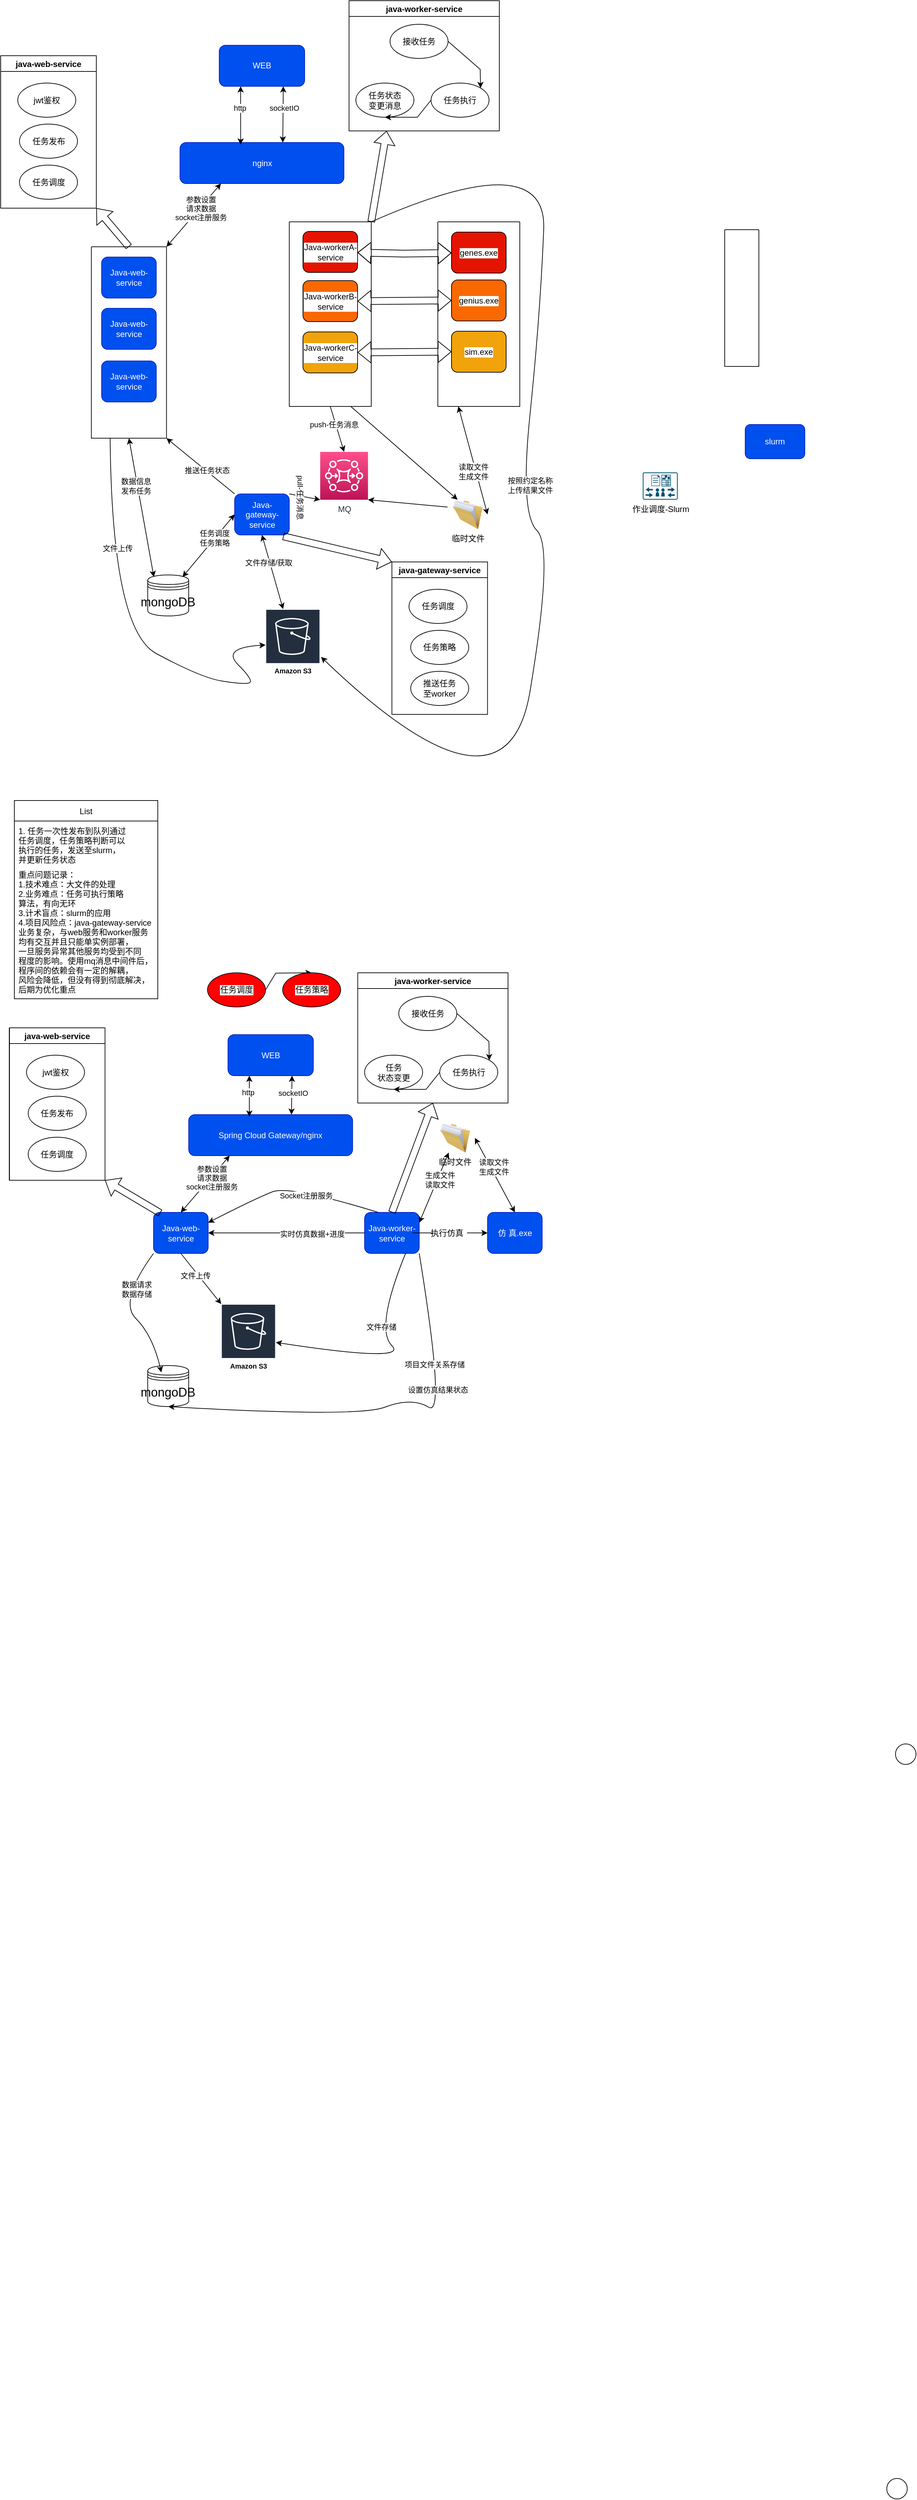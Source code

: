 <mxfile version="15.7.3" type="github">
  <diagram name="Page-1" id="822b0af5-4adb-64df-f703-e8dfc1f81529">
    <mxGraphModel dx="1350" dy="805" grid="1" gridSize="10" guides="1" tooltips="1" connect="1" arrows="1" fold="1" page="1" pageScale="1" pageWidth="827" pageHeight="1169" background="#ffffff" math="0" shadow="0">
      <root>
        <mxCell id="0" />
        <mxCell id="1" parent="0" />
        <mxCell id="8JtYcUfM9IEuaBObehJX-100" value="" style="shape=ellipse;html=1;dashed=0;whitespace=wrap;perimeter=ellipsePerimeter;shadow=0;labelBackgroundColor=default;fontSize=10;fontColor=default;strokeColor=default;strokeWidth=1;fillColor=default;verticalAlign=top;align=center;" parent="1" vertex="1">
          <mxGeometry x="1320" y="2580" width="30" height="30" as="geometry" />
        </mxCell>
        <mxCell id="8JtYcUfM9IEuaBObehJX-207" value="WEB" style="rounded=1;whiteSpace=wrap;html=1;fontColor=#ffffff;strokeColor=#001DBC;fillColor=#0050ef;align=center;" parent="1" vertex="1">
          <mxGeometry x="330" y="95.25" width="125" height="60" as="geometry" />
        </mxCell>
        <mxCell id="8JtYcUfM9IEuaBObehJX-208" value="&lt;font style=&quot;font-size: 12px&quot;&gt;nginx&lt;/font&gt;" style="rounded=1;whiteSpace=wrap;html=1;fontColor=#ffffff;strokeColor=#001DBC;fillColor=#0050ef;align=center;" parent="1" vertex="1">
          <mxGeometry x="272.5" y="237.5" width="240" height="60" as="geometry" />
        </mxCell>
        <mxCell id="8JtYcUfM9IEuaBObehJX-209" value="" style="shape=ellipse;html=1;dashed=0;whitespace=wrap;perimeter=ellipsePerimeter;shadow=0;labelBackgroundColor=default;fontSize=10;fontColor=default;strokeColor=default;strokeWidth=1;fillColor=default;verticalAlign=top;align=center;" parent="1" vertex="1">
          <mxGeometry x="1307.25" y="3654.5" width="30" height="30" as="geometry" />
        </mxCell>
        <mxCell id="8JtYcUfM9IEuaBObehJX-211" value="mongoDB" style="shape=datastore;whiteSpace=wrap;html=1;fontSize=18;fillColor=default;strokeColor=default;fontColor=default;align=center;" parent="1" vertex="1">
          <mxGeometry x="225.25" y="870" width="60" height="60" as="geometry" />
        </mxCell>
        <mxCell id="8JtYcUfM9IEuaBObehJX-212" value="Amazon S3" style="sketch=0;outlineConnect=0;fontColor=default;gradientColor=none;strokeColor=#ffffff;fillColor=#232F3E;dashed=0;verticalLabelPosition=middle;verticalAlign=bottom;align=center;html=1;whiteSpace=wrap;fontSize=10;fontStyle=1;spacing=3;shape=mxgraph.aws4.productIcon;prIcon=mxgraph.aws4.s3;" parent="1" vertex="1">
          <mxGeometry x="397.75" y="920" width="80" height="100" as="geometry" />
        </mxCell>
        <mxCell id="8JtYcUfM9IEuaBObehJX-215" value="" style="endArrow=classic;startArrow=classic;html=1;rounded=0;fontColor=default;strokeColor=default;labelBackgroundColor=default;exitX=0.627;exitY=0;exitDx=0;exitDy=0;entryX=0.75;entryY=1;entryDx=0;entryDy=0;exitPerimeter=0;align=center;" parent="1" source="8JtYcUfM9IEuaBObehJX-208" target="8JtYcUfM9IEuaBObehJX-207" edge="1">
          <mxGeometry width="50" height="50" relative="1" as="geometry">
            <mxPoint x="370" y="240.5" as="sourcePoint" />
            <mxPoint x="420" y="190.5" as="targetPoint" />
          </mxGeometry>
        </mxCell>
        <mxCell id="8JtYcUfM9IEuaBObehJX-216" value="socketIO" style="edgeLabel;html=1;align=center;verticalAlign=middle;resizable=0;points=[];fontColor=default;labelBackgroundColor=default;" parent="8JtYcUfM9IEuaBObehJX-215" vertex="1" connectable="0">
          <mxGeometry x="0.509" y="-1" relative="1" as="geometry">
            <mxPoint y="11" as="offset" />
          </mxGeometry>
        </mxCell>
        <mxCell id="8JtYcUfM9IEuaBObehJX-217" value="" style="endArrow=classic;startArrow=classic;html=1;rounded=0;labelBackgroundColor=default;fontColor=default;strokeColor=default;entryX=0.25;entryY=1;entryDx=0;entryDy=0;exitX=1;exitY=0;exitDx=0;exitDy=0;align=center;" parent="1" source="8JtYcUfM9IEuaBObehJX-269" target="8JtYcUfM9IEuaBObehJX-208" edge="1">
          <mxGeometry width="50" height="50" relative="1" as="geometry">
            <mxPoint x="261" y="380.5" as="sourcePoint" />
            <mxPoint x="370" y="330.5" as="targetPoint" />
          </mxGeometry>
        </mxCell>
        <mxCell id="8JtYcUfM9IEuaBObehJX-218" value="参数设置&lt;br&gt;请求数据&lt;br&gt;socket注册服务" style="edgeLabel;html=1;align=center;verticalAlign=middle;resizable=0;points=[];fontColor=default;" parent="8JtYcUfM9IEuaBObehJX-217" vertex="1" connectable="0">
          <mxGeometry x="0.254" y="-2" relative="1" as="geometry">
            <mxPoint x="-1" as="offset" />
          </mxGeometry>
        </mxCell>
        <mxCell id="8JtYcUfM9IEuaBObehJX-230" value="java-web-service" style="swimlane;labelBackgroundColor=default;fontColor=default;strokeColor=default;fillColor=default;align=center;" parent="1" vertex="1">
          <mxGeometry x="10" y="110.5" width="140" height="223" as="geometry" />
        </mxCell>
        <mxCell id="8JtYcUfM9IEuaBObehJX-231" value="jwt鉴权" style="ellipse;whiteSpace=wrap;html=1;labelBackgroundColor=default;fontColor=default;strokeColor=default;fillColor=default;align=center;" parent="8JtYcUfM9IEuaBObehJX-230" vertex="1">
          <mxGeometry x="25" y="40" width="85" height="50" as="geometry" />
        </mxCell>
        <mxCell id="8JtYcUfM9IEuaBObehJX-232" value="任务发布" style="ellipse;whiteSpace=wrap;html=1;labelBackgroundColor=default;fontColor=default;strokeColor=default;fillColor=default;align=center;" parent="8JtYcUfM9IEuaBObehJX-230" vertex="1">
          <mxGeometry x="27.5" y="100" width="85" height="50" as="geometry" />
        </mxCell>
        <mxCell id="8JtYcUfM9IEuaBObehJX-233" value="任务调度" style="ellipse;whiteSpace=wrap;html=1;labelBackgroundColor=default;fontColor=default;strokeColor=default;fillColor=default;align=center;" parent="8JtYcUfM9IEuaBObehJX-230" vertex="1">
          <mxGeometry x="27.5" y="160" width="85" height="50" as="geometry" />
        </mxCell>
        <mxCell id="8JtYcUfM9IEuaBObehJX-234" value="" style="shape=flexArrow;endArrow=classic;html=1;rounded=0;labelBackgroundColor=default;fontColor=default;strokeColor=default;entryX=1;entryY=1;entryDx=0;entryDy=0;exitX=0.5;exitY=0;exitDx=0;exitDy=0;align=center;" parent="1" source="8JtYcUfM9IEuaBObehJX-269" target="8JtYcUfM9IEuaBObehJX-230" edge="1">
          <mxGeometry width="50" height="50" relative="1" as="geometry">
            <mxPoint x="231" y="381.52" as="sourcePoint" />
            <mxPoint x="150" y="400.5" as="targetPoint" />
          </mxGeometry>
        </mxCell>
        <mxCell id="8JtYcUfM9IEuaBObehJX-235" value="临时文件" style="image;html=1;image=img/lib/clip_art/general/Full_Folder_128x128.png;shadow=0;dashed=0;labelBackgroundColor=default;fontColor=default;strokeColor=default;strokeWidth=2;fillColor=none;verticalAlign=top;align=center;" parent="1" vertex="1">
          <mxGeometry x="664.25" y="760" width="58.5" height="43" as="geometry" />
        </mxCell>
        <mxCell id="8JtYcUfM9IEuaBObehJX-238" value="" style="endArrow=classic;startArrow=classic;html=1;rounded=0;labelBackgroundColor=default;fontColor=default;strokeColor=default;entryX=0.25;entryY=1;entryDx=0;entryDy=0;exitX=0.37;exitY=0.05;exitDx=0;exitDy=0;exitPerimeter=0;align=center;" parent="1" source="8JtYcUfM9IEuaBObehJX-208" target="8JtYcUfM9IEuaBObehJX-207" edge="1">
          <mxGeometry width="50" height="50" relative="1" as="geometry">
            <mxPoint x="320" y="240.5" as="sourcePoint" />
            <mxPoint x="370" y="190.5" as="targetPoint" />
          </mxGeometry>
        </mxCell>
        <mxCell id="8JtYcUfM9IEuaBObehJX-239" value="http" style="edgeLabel;html=1;align=center;verticalAlign=middle;resizable=0;points=[];fontColor=default;labelBackgroundColor=default;" parent="8JtYcUfM9IEuaBObehJX-238" vertex="1" connectable="0">
          <mxGeometry x="0.433" y="2" relative="1" as="geometry">
            <mxPoint y="7" as="offset" />
          </mxGeometry>
        </mxCell>
        <mxCell id="8JtYcUfM9IEuaBObehJX-242" value="" style="endArrow=classic;startArrow=classic;html=1;rounded=0;labelBackgroundColor=default;fontColor=default;strokeColor=default;exitX=0.25;exitY=1;exitDx=0;exitDy=0;entryX=1;entryY=0.5;entryDx=0;entryDy=0;align=center;" parent="1" source="8JtYcUfM9IEuaBObehJX-283" target="8JtYcUfM9IEuaBObehJX-235" edge="1">
          <mxGeometry width="50" height="50" relative="1" as="geometry">
            <mxPoint x="750" y="380.5" as="sourcePoint" />
            <mxPoint x="773" y="274.5" as="targetPoint" />
          </mxGeometry>
        </mxCell>
        <mxCell id="8JtYcUfM9IEuaBObehJX-243" value="读取文件&lt;br&gt;生成文件" style="edgeLabel;html=1;align=center;verticalAlign=middle;resizable=0;points=[];fontColor=default;labelBackgroundColor=default;" parent="8JtYcUfM9IEuaBObehJX-242" vertex="1" connectable="0">
          <mxGeometry x="0.192" y="-4" relative="1" as="geometry">
            <mxPoint as="offset" />
          </mxGeometry>
        </mxCell>
        <mxCell id="8JtYcUfM9IEuaBObehJX-246" value="java-worker-service" style="swimlane;labelBackgroundColor=default;fontColor=default;strokeColor=default;fillColor=default;align=center;startSize=23;" parent="1" vertex="1">
          <mxGeometry x="520" y="30" width="220" height="190.5" as="geometry">
            <mxRectangle x="517.25" y="1220" width="140" height="23" as="alternateBounds" />
          </mxGeometry>
        </mxCell>
        <mxCell id="8JtYcUfM9IEuaBObehJX-247" value="任务状态&lt;br&gt;变更消息" style="ellipse;whiteSpace=wrap;html=1;labelBackgroundColor=default;fontColor=default;strokeColor=default;fillColor=default;align=center;" parent="8JtYcUfM9IEuaBObehJX-246" vertex="1">
          <mxGeometry x="10" y="120.5" width="85" height="50" as="geometry" />
        </mxCell>
        <mxCell id="8JtYcUfM9IEuaBObehJX-248" value="任务执行" style="ellipse;whiteSpace=wrap;html=1;labelBackgroundColor=default;fontColor=default;strokeColor=default;fillColor=default;align=center;" parent="8JtYcUfM9IEuaBObehJX-246" vertex="1">
          <mxGeometry x="120" y="120.5" width="85" height="50" as="geometry" />
        </mxCell>
        <mxCell id="8JtYcUfM9IEuaBObehJX-249" value="" style="endArrow=classic;html=1;rounded=0;labelBackgroundColor=default;fontSize=12;fontColor=default;strokeColor=default;exitX=0;exitY=0.5;exitDx=0;exitDy=0;entryX=0.5;entryY=1;entryDx=0;entryDy=0;align=center;" parent="8JtYcUfM9IEuaBObehJX-246" source="8JtYcUfM9IEuaBObehJX-248" target="8JtYcUfM9IEuaBObehJX-247" edge="1">
          <mxGeometry width="50" height="50" relative="1" as="geometry">
            <mxPoint x="70" y="140.5" as="sourcePoint" />
            <mxPoint x="120" y="90.5" as="targetPoint" />
            <Array as="points">
              <mxPoint x="100" y="170.5" />
            </Array>
          </mxGeometry>
        </mxCell>
        <mxCell id="8JtYcUfM9IEuaBObehJX-250" value="接收任务" style="ellipse;whiteSpace=wrap;html=1;labelBackgroundColor=default;fontColor=default;strokeColor=default;fillColor=default;align=center;" parent="8JtYcUfM9IEuaBObehJX-246" vertex="1">
          <mxGeometry x="60" y="34.5" width="85" height="50" as="geometry" />
        </mxCell>
        <mxCell id="8JtYcUfM9IEuaBObehJX-251" value="" style="endArrow=classic;html=1;rounded=0;labelBackgroundColor=default;fontSize=12;fontColor=default;strokeColor=default;exitX=1;exitY=0.5;exitDx=0;exitDy=0;entryX=1;entryY=0;entryDx=0;entryDy=0;align=center;" parent="8JtYcUfM9IEuaBObehJX-246" source="8JtYcUfM9IEuaBObehJX-250" target="8JtYcUfM9IEuaBObehJX-248" edge="1">
          <mxGeometry width="50" height="50" relative="1" as="geometry">
            <mxPoint x="80" y="140.5" as="sourcePoint" />
            <mxPoint x="130" y="90.5" as="targetPoint" />
            <Array as="points">
              <mxPoint x="192" y="100.5" />
            </Array>
          </mxGeometry>
        </mxCell>
        <mxCell id="8JtYcUfM9IEuaBObehJX-252" value="" style="shape=flexArrow;endArrow=classic;html=1;rounded=0;labelBackgroundColor=default;fontColor=default;strokeColor=default;entryX=0.25;entryY=1;entryDx=0;entryDy=0;exitX=1;exitY=0;exitDx=0;exitDy=0;align=center;" parent="1" source="8JtYcUfM9IEuaBObehJX-288" target="8JtYcUfM9IEuaBObehJX-246" edge="1">
          <mxGeometry width="50" height="50" relative="1" as="geometry">
            <mxPoint x="572.75" y="380.5" as="sourcePoint" />
            <mxPoint x="539" y="243.49" as="targetPoint" />
          </mxGeometry>
        </mxCell>
        <mxCell id="8JtYcUfM9IEuaBObehJX-253" value="" style="endArrow=none;html=1;rounded=0;labelBackgroundColor=default;fontSize=12;fontColor=default;strokeColor=default;align=center;entryX=0;entryY=0;entryDx=0;entryDy=0;exitX=0;exitY=1;exitDx=0;exitDy=0;" parent="1" source="8JtYcUfM9IEuaBObehJX-230" target="8JtYcUfM9IEuaBObehJX-230" edge="1">
          <mxGeometry width="50" height="50" relative="1" as="geometry">
            <mxPoint x="-10" y="234.5" as="sourcePoint" />
            <mxPoint x="40" y="184.5" as="targetPoint" />
          </mxGeometry>
        </mxCell>
        <mxCell id="8JtYcUfM9IEuaBObehJX-254" value="" style="endArrow=none;html=1;rounded=0;labelBackgroundColor=default;fontSize=12;fontColor=default;strokeColor=default;align=center;entryX=1;entryY=0;entryDx=0;entryDy=0;exitX=0;exitY=0;exitDx=0;exitDy=0;" parent="1" source="8JtYcUfM9IEuaBObehJX-246" target="8JtYcUfM9IEuaBObehJX-246" edge="1">
          <mxGeometry width="50" height="50" relative="1" as="geometry">
            <mxPoint x="560" y="4.5" as="sourcePoint" />
            <mxPoint x="610" y="-45.5" as="targetPoint" />
          </mxGeometry>
        </mxCell>
        <mxCell id="8JtYcUfM9IEuaBObehJX-255" value="" style="endArrow=none;html=1;rounded=0;labelBackgroundColor=default;fontSize=12;fontColor=default;strokeColor=default;align=center;entryX=0;entryY=0;entryDx=0;entryDy=0;exitX=0;exitY=1;exitDx=0;exitDy=0;" parent="1" source="8JtYcUfM9IEuaBObehJX-230" target="8JtYcUfM9IEuaBObehJX-230" edge="1">
          <mxGeometry width="50" height="50" relative="1" as="geometry">
            <mxPoint x="-10" y="234.5" as="sourcePoint" />
            <mxPoint x="40" y="184.5" as="targetPoint" />
          </mxGeometry>
        </mxCell>
        <mxCell id="8JtYcUfM9IEuaBObehJX-257" value="Java-gateway-service" style="rounded=1;whiteSpace=wrap;html=1;strokeColor=#001DBC;fillColor=#0050ef;fontColor=#ffffff;align=center;" parent="1" vertex="1">
          <mxGeometry x="352.5" y="751.5" width="80" height="60" as="geometry" />
        </mxCell>
        <mxCell id="8JtYcUfM9IEuaBObehJX-258" value="List" style="swimlane;fontStyle=0;childLayout=stackLayout;horizontal=1;startSize=30;horizontalStack=0;resizeParent=1;resizeParentMax=0;resizeLast=0;collapsible=1;marginBottom=0;labelBackgroundColor=default;fontSize=12;fontColor=default;strokeColor=default;fillColor=default;align=center;" parent="1" vertex="1">
          <mxGeometry x="30" y="1200" width="210" height="290" as="geometry" />
        </mxCell>
        <mxCell id="8JtYcUfM9IEuaBObehJX-259" value="1. 任务一次性发布到队列通过&#xa;任务调度，任务策略判断可以&#xa;执行的任务，发送至slurm，&#xa;并更新任务状态" style="text;strokeColor=none;fillColor=none;align=left;verticalAlign=middle;spacingLeft=4;spacingRight=4;overflow=hidden;points=[[0,0.5],[1,0.5]];portConstraint=eastwest;rotatable=0;labelBackgroundColor=default;fontSize=12;fontColor=default;" parent="8JtYcUfM9IEuaBObehJX-258" vertex="1">
          <mxGeometry y="30" width="210" height="70" as="geometry" />
        </mxCell>
        <mxCell id="8JtYcUfM9IEuaBObehJX-260" value="重点问题记录：&#xa;1.技术难点：大文件的处理&#xa;2.业务难点：任务可执行策略&#xa;算法，有向无环&#xa;3.计术盲点：slurm的应用&#xa;4.项目风险点：java-gateway-service&#xa;业务复杂，与web服务和worker服务&#xa;均有交互并且只能单实例部署，&#xa;一旦服务异常其他服务均受到不同&#xa;程度的影响。使用mq消息中间件后，&#xa;程序间的依赖会有一定的解耦，&#xa;风险会降低，但没有得到彻底解决，&#xa;后期为优化重点&#xa;" style="text;strokeColor=none;fillColor=none;align=left;verticalAlign=middle;spacingLeft=4;spacingRight=4;overflow=hidden;points=[[0,0.5],[1,0.5]];portConstraint=eastwest;rotatable=0;labelBackgroundColor=default;fontSize=12;fontColor=default;" parent="8JtYcUfM9IEuaBObehJX-258" vertex="1">
          <mxGeometry y="100" width="210" height="190" as="geometry" />
        </mxCell>
        <mxCell id="8JtYcUfM9IEuaBObehJX-262" value="java-gateway-service" style="swimlane;labelBackgroundColor=default;fontColor=default;strokeColor=default;fillColor=default;align=center;" parent="1" vertex="1">
          <mxGeometry x="582.75" y="851" width="140" height="223" as="geometry" />
        </mxCell>
        <mxCell id="8JtYcUfM9IEuaBObehJX-263" value="任务调度" style="ellipse;whiteSpace=wrap;html=1;labelBackgroundColor=default;fontColor=default;strokeColor=default;fillColor=default;align=center;" parent="8JtYcUfM9IEuaBObehJX-262" vertex="1">
          <mxGeometry x="25" y="40" width="85" height="50" as="geometry" />
        </mxCell>
        <mxCell id="8JtYcUfM9IEuaBObehJX-264" value="任务策略" style="ellipse;whiteSpace=wrap;html=1;labelBackgroundColor=default;fontColor=default;strokeColor=default;fillColor=default;align=center;" parent="8JtYcUfM9IEuaBObehJX-262" vertex="1">
          <mxGeometry x="27.5" y="100" width="85" height="50" as="geometry" />
        </mxCell>
        <mxCell id="8JtYcUfM9IEuaBObehJX-265" value="推送任务&lt;br&gt;至worker" style="ellipse;whiteSpace=wrap;html=1;labelBackgroundColor=default;fontColor=default;strokeColor=default;fillColor=default;align=center;" parent="8JtYcUfM9IEuaBObehJX-262" vertex="1">
          <mxGeometry x="27.5" y="160" width="85" height="50" as="geometry" />
        </mxCell>
        <mxCell id="8JtYcUfM9IEuaBObehJX-269" value="" style="swimlane;startSize=0;labelBackgroundColor=default;fontSize=12;fontColor=default;strokeColor=default;fillColor=default;align=center;" parent="1" vertex="1">
          <mxGeometry x="142.75" y="390" width="110" height="280" as="geometry" />
        </mxCell>
        <mxCell id="8JtYcUfM9IEuaBObehJX-270" value="Java-web-service" style="rounded=1;whiteSpace=wrap;html=1;fontColor=#ffffff;strokeColor=#001DBC;fillColor=#0050ef;align=center;" parent="8JtYcUfM9IEuaBObehJX-269" vertex="1">
          <mxGeometry x="15" y="15" width="80" height="60" as="geometry" />
        </mxCell>
        <mxCell id="8JtYcUfM9IEuaBObehJX-271" value="Java-web-service" style="rounded=1;whiteSpace=wrap;html=1;fontColor=#ffffff;strokeColor=#001DBC;fillColor=#0050ef;align=center;" parent="8JtYcUfM9IEuaBObehJX-269" vertex="1">
          <mxGeometry x="15" y="90" width="80" height="60" as="geometry" />
        </mxCell>
        <mxCell id="8JtYcUfM9IEuaBObehJX-272" value="Java-web-service" style="rounded=1;whiteSpace=wrap;html=1;fontColor=#ffffff;strokeColor=#001DBC;fillColor=#0050ef;align=center;" parent="8JtYcUfM9IEuaBObehJX-269" vertex="1">
          <mxGeometry x="15" y="167" width="80" height="60" as="geometry" />
        </mxCell>
        <mxCell id="8JtYcUfM9IEuaBObehJX-274" value="" style="shape=image;html=1;verticalAlign=top;verticalLabelPosition=bottom;labelBackgroundColor=#ffffff;imageAspect=0;aspect=fixed;image=https://cdn3.iconfinder.com/data/icons/font-awesome-solid/512/ellipsis-vertical-128.png;fontSize=12;fontColor=default;strokeColor=default;fillColor=default;" parent="8JtYcUfM9IEuaBObehJX-269" vertex="1">
          <mxGeometry x="37" y="238" width="36" height="36" as="geometry" />
        </mxCell>
        <mxCell id="8JtYcUfM9IEuaBObehJX-277" value="" style="endArrow=classic;startArrow=classic;html=1;rounded=0;labelBackgroundColor=default;fontSize=12;fontColor=default;strokeColor=default;align=center;entryX=0;entryY=0.5;entryDx=0;entryDy=0;exitX=0.85;exitY=0.05;exitDx=0;exitDy=0;exitPerimeter=0;" parent="1" source="8JtYcUfM9IEuaBObehJX-211" target="8JtYcUfM9IEuaBObehJX-257" edge="1">
          <mxGeometry width="50" height="50" relative="1" as="geometry">
            <mxPoint x="312.75" y="820" as="sourcePoint" />
            <mxPoint x="362.75" y="770" as="targetPoint" />
          </mxGeometry>
        </mxCell>
        <mxCell id="6H5OHKeQBbOHRSQjsgT--8" value="任务调度&lt;br&gt;任务策略" style="edgeLabel;html=1;align=center;verticalAlign=middle;resizable=0;points=[];" vertex="1" connectable="0" parent="8JtYcUfM9IEuaBObehJX-277">
          <mxGeometry x="0.238" y="1" relative="1" as="geometry">
            <mxPoint as="offset" />
          </mxGeometry>
        </mxCell>
        <mxCell id="8JtYcUfM9IEuaBObehJX-279" value="" style="endArrow=classic;startArrow=classic;html=1;rounded=0;labelBackgroundColor=default;fontSize=12;fontColor=default;strokeColor=default;align=center;entryX=0.5;entryY=1;entryDx=0;entryDy=0;exitX=0.15;exitY=0.05;exitDx=0;exitDy=0;exitPerimeter=0;" parent="1" source="8JtYcUfM9IEuaBObehJX-211" target="8JtYcUfM9IEuaBObehJX-269" edge="1">
          <mxGeometry width="50" height="50" relative="1" as="geometry">
            <mxPoint x="192.75" y="760" as="sourcePoint" />
            <mxPoint x="242.75" y="710" as="targetPoint" />
          </mxGeometry>
        </mxCell>
        <mxCell id="6H5OHKeQBbOHRSQjsgT--6" value="数据信息&lt;br&gt;发布任务" style="edgeLabel;html=1;align=center;verticalAlign=middle;resizable=0;points=[];" vertex="1" connectable="0" parent="8JtYcUfM9IEuaBObehJX-279">
          <mxGeometry x="0.316" y="3" relative="1" as="geometry">
            <mxPoint as="offset" />
          </mxGeometry>
        </mxCell>
        <mxCell id="8JtYcUfM9IEuaBObehJX-283" value="" style="swimlane;startSize=0;labelBackgroundColor=default;fontSize=12;fontColor=default;strokeColor=default;fillColor=default;align=center;" parent="1" vertex="1">
          <mxGeometry x="650" y="353.5" width="120" height="270" as="geometry">
            <mxRectangle x="675" y="353.5" width="50" height="40" as="alternateBounds" />
          </mxGeometry>
        </mxCell>
        <mxCell id="8JtYcUfM9IEuaBObehJX-284" value="" style="shape=image;html=1;verticalAlign=top;verticalLabelPosition=bottom;labelBackgroundColor=default;imageAspect=0;aspect=fixed;image=https://cdn3.iconfinder.com/data/icons/font-awesome-solid/512/ellipsis-vertical-128.png;fontSize=12;fontColor=default;strokeColor=default;fillColor=default;" parent="8JtYcUfM9IEuaBObehJX-283" vertex="1">
          <mxGeometry x="42" y="229" width="36" height="36" as="geometry" />
        </mxCell>
        <mxCell id="8JtYcUfM9IEuaBObehJX-285" value="genes.exe" style="rounded=1;whiteSpace=wrap;html=1;strokeColor=default;fillColor=#e51400;fontColor=default;align=center;labelBackgroundColor=default;" parent="8JtYcUfM9IEuaBObehJX-283" vertex="1">
          <mxGeometry x="20" y="15" width="80" height="60" as="geometry" />
        </mxCell>
        <mxCell id="8JtYcUfM9IEuaBObehJX-286" value="genius.exe" style="rounded=1;whiteSpace=wrap;html=1;strokeColor=default;fillColor=#fa6800;fontColor=default;align=center;labelBackgroundColor=default;" parent="8JtYcUfM9IEuaBObehJX-283" vertex="1">
          <mxGeometry x="20" y="85" width="80" height="60" as="geometry" />
        </mxCell>
        <mxCell id="8JtYcUfM9IEuaBObehJX-287" value="sim.exe" style="rounded=1;whiteSpace=wrap;html=1;strokeColor=default;fillColor=#f0a30a;fontColor=default;align=center;labelBackgroundColor=default;" parent="8JtYcUfM9IEuaBObehJX-283" vertex="1">
          <mxGeometry x="20" y="160" width="80" height="60" as="geometry" />
        </mxCell>
        <mxCell id="8JtYcUfM9IEuaBObehJX-288" value="" style="swimlane;startSize=0;labelBackgroundColor=default;fontSize=12;fontColor=default;strokeColor=default;fillColor=#e51400;align=center;" parent="1" vertex="1">
          <mxGeometry x="432.5" y="353.5" width="120" height="270" as="geometry" />
        </mxCell>
        <mxCell id="8JtYcUfM9IEuaBObehJX-289" value="Java-workerA-service" style="rounded=1;whiteSpace=wrap;html=1;strokeColor=default;fillColor=#e51400;fontColor=default;align=center;labelBackgroundColor=default;" parent="8JtYcUfM9IEuaBObehJX-288" vertex="1">
          <mxGeometry x="20" y="14" width="80" height="60" as="geometry" />
        </mxCell>
        <mxCell id="8JtYcUfM9IEuaBObehJX-290" value="Java-workerB-service" style="rounded=1;whiteSpace=wrap;html=1;strokeColor=default;fillColor=#fa6800;fontColor=default;align=center;labelBackgroundColor=default;" parent="8JtYcUfM9IEuaBObehJX-288" vertex="1">
          <mxGeometry x="20" y="86" width="80" height="60" as="geometry" />
        </mxCell>
        <mxCell id="8JtYcUfM9IEuaBObehJX-291" value="Java-workerC-service" style="rounded=1;whiteSpace=wrap;html=1;strokeColor=default;fillColor=#f0a30a;fontColor=default;align=center;labelBackgroundColor=default;" parent="8JtYcUfM9IEuaBObehJX-288" vertex="1">
          <mxGeometry x="20" y="161" width="80" height="60" as="geometry" />
        </mxCell>
        <mxCell id="8JtYcUfM9IEuaBObehJX-292" value="" style="shape=image;html=1;verticalAlign=top;verticalLabelPosition=bottom;labelBackgroundColor=default;imageAspect=0;aspect=fixed;image=https://cdn3.iconfinder.com/data/icons/font-awesome-solid/512/ellipsis-vertical-128.png;fontSize=12;fontColor=default;strokeColor=default;fillColor=default;" parent="8JtYcUfM9IEuaBObehJX-288" vertex="1">
          <mxGeometry x="42" y="230" width="36" height="36" as="geometry" />
        </mxCell>
        <mxCell id="8JtYcUfM9IEuaBObehJX-298" value="" style="endArrow=classic;startArrow=classic;html=1;rounded=0;labelBackgroundColor=default;fontSize=12;fontColor=default;strokeColor=default;align=center;entryX=0.5;entryY=1;entryDx=0;entryDy=0;" parent="1" source="8JtYcUfM9IEuaBObehJX-212" target="8JtYcUfM9IEuaBObehJX-257" edge="1">
          <mxGeometry width="50" height="50" relative="1" as="geometry">
            <mxPoint x="392.75" y="740" as="sourcePoint" />
            <mxPoint x="442.75" y="690" as="targetPoint" />
          </mxGeometry>
        </mxCell>
        <mxCell id="6H5OHKeQBbOHRSQjsgT--9" value="文件存储/获取" style="edgeLabel;html=1;align=center;verticalAlign=middle;resizable=0;points=[];" vertex="1" connectable="0" parent="8JtYcUfM9IEuaBObehJX-298">
          <mxGeometry x="0.264" y="2" relative="1" as="geometry">
            <mxPoint as="offset" />
          </mxGeometry>
        </mxCell>
        <mxCell id="8JtYcUfM9IEuaBObehJX-300" value="slurm" style="rounded=1;whiteSpace=wrap;html=1;fontColor=#ffffff;strokeColor=#001DBC;fillColor=#0050ef;align=center;" parent="1" vertex="1">
          <mxGeometry x="1100" y="650" width="87.25" height="50" as="geometry" />
        </mxCell>
        <mxCell id="8JtYcUfM9IEuaBObehJX-311" value="" style="shape=flexArrow;endArrow=classic;startArrow=classic;html=1;rounded=0;labelBackgroundColor=default;fontSize=12;fontColor=default;strokeColor=default;align=center;exitX=1;exitY=0.5;exitDx=0;exitDy=0;entryX=0;entryY=0.5;entryDx=0;entryDy=0;" parent="1" source="8JtYcUfM9IEuaBObehJX-290" target="8JtYcUfM9IEuaBObehJX-286" edge="1">
          <mxGeometry width="100" height="100" relative="1" as="geometry">
            <mxPoint x="570" y="540" as="sourcePoint" />
            <mxPoint x="670" y="440" as="targetPoint" />
          </mxGeometry>
        </mxCell>
        <mxCell id="8JtYcUfM9IEuaBObehJX-310" value="" style="shape=flexArrow;endArrow=classic;startArrow=classic;html=1;rounded=0;labelBackgroundColor=default;fontSize=12;fontColor=default;strokeColor=default;align=center;" parent="1" source="8JtYcUfM9IEuaBObehJX-289" target="8JtYcUfM9IEuaBObehJX-285" edge="1">
          <mxGeometry width="100" height="100" relative="1" as="geometry">
            <mxPoint x="560" y="500" as="sourcePoint" />
            <mxPoint x="610" y="340" as="targetPoint" />
            <Array as="points">
              <mxPoint x="600" y="400" />
            </Array>
          </mxGeometry>
        </mxCell>
        <mxCell id="8JtYcUfM9IEuaBObehJX-312" value="" style="shape=flexArrow;endArrow=classic;startArrow=classic;html=1;rounded=0;labelBackgroundColor=default;fontSize=12;fontColor=default;strokeColor=default;align=center;exitX=1;exitY=0.5;exitDx=0;exitDy=0;entryX=0;entryY=0.5;entryDx=0;entryDy=0;" parent="1" source="8JtYcUfM9IEuaBObehJX-291" target="8JtYcUfM9IEuaBObehJX-287" edge="1">
          <mxGeometry width="100" height="100" relative="1" as="geometry">
            <mxPoint x="580" y="630" as="sourcePoint" />
            <mxPoint x="680" y="530" as="targetPoint" />
          </mxGeometry>
        </mxCell>
        <mxCell id="8JtYcUfM9IEuaBObehJX-313" value="" style="shape=flexArrow;endArrow=classic;html=1;rounded=0;labelBackgroundColor=default;fontSize=12;fontColor=default;strokeColor=default;align=center;exitX=0.888;exitY=1.033;exitDx=0;exitDy=0;exitPerimeter=0;entryX=0;entryY=0;entryDx=0;entryDy=0;" parent="1" source="8JtYcUfM9IEuaBObehJX-257" target="8JtYcUfM9IEuaBObehJX-262" edge="1">
          <mxGeometry width="50" height="50" relative="1" as="geometry">
            <mxPoint x="522.75" y="890" as="sourcePoint" />
            <mxPoint x="572.75" y="840" as="targetPoint" />
          </mxGeometry>
        </mxCell>
        <mxCell id="8JtYcUfM9IEuaBObehJX-315" value="" style="curved=1;endArrow=classic;html=1;rounded=0;labelBackgroundColor=default;fontSize=12;fontColor=default;strokeColor=default;align=center;exitX=0.25;exitY=1;exitDx=0;exitDy=0;" parent="1" source="8JtYcUfM9IEuaBObehJX-269" target="8JtYcUfM9IEuaBObehJX-212" edge="1">
          <mxGeometry width="50" height="50" relative="1" as="geometry">
            <mxPoint x="332.75" y="1026.5" as="sourcePoint" />
            <mxPoint x="382.75" y="976.5" as="targetPoint" />
            <Array as="points">
              <mxPoint x="172.75" y="950" />
              <mxPoint x="302.75" y="1020" />
              <mxPoint x="362.75" y="1030" />
              <mxPoint x="382.75" y="1026.5" />
              <mxPoint x="332.75" y="976.5" />
            </Array>
          </mxGeometry>
        </mxCell>
        <mxCell id="6H5OHKeQBbOHRSQjsgT--7" value="文件上传" style="edgeLabel;html=1;align=center;verticalAlign=middle;resizable=0;points=[];" vertex="1" connectable="0" parent="8JtYcUfM9IEuaBObehJX-315">
          <mxGeometry x="-0.5" y="9" relative="1" as="geometry">
            <mxPoint as="offset" />
          </mxGeometry>
        </mxCell>
        <mxCell id="Vperq7EreJE0jOaaFvD--1" value="WEB" style="rounded=1;whiteSpace=wrap;html=1;fontColor=#ffffff;strokeColor=#001DBC;fillColor=#0050ef;align=center;" parent="1" vertex="1">
          <mxGeometry x="342.75" y="1542.5" width="125" height="60" as="geometry" />
        </mxCell>
        <mxCell id="Vperq7EreJE0jOaaFvD--2" value="&lt;font style=&quot;font-size: 12px&quot;&gt;&lt;span style=&quot;background-color: rgba(255 , 255 , 255 , 0.01)&quot;&gt;Spring Cloud Gateway/&lt;/span&gt;nginx&lt;/font&gt;" style="rounded=1;whiteSpace=wrap;html=1;fontColor=#ffffff;strokeColor=#001DBC;fillColor=#0050ef;align=center;" parent="1" vertex="1">
          <mxGeometry x="285.25" y="1659.5" width="240" height="60" as="geometry" />
        </mxCell>
        <mxCell id="Vperq7EreJE0jOaaFvD--3" value="Java-web-service" style="rounded=1;whiteSpace=wrap;html=1;fontColor=#ffffff;strokeColor=#001DBC;fillColor=#0050ef;align=center;" parent="1" vertex="1">
          <mxGeometry x="233.75" y="1802.5" width="80" height="60" as="geometry" />
        </mxCell>
        <mxCell id="Vperq7EreJE0jOaaFvD--4" value="mongoDB" style="shape=datastore;whiteSpace=wrap;html=1;fontSize=18;fillColor=default;strokeColor=default;fontColor=default;align=center;" parent="1" vertex="1">
          <mxGeometry x="225.25" y="2026.5" width="60" height="60" as="geometry" />
        </mxCell>
        <mxCell id="Vperq7EreJE0jOaaFvD--5" value="Amazon S3" style="sketch=0;outlineConnect=0;fontColor=default;gradientColor=none;strokeColor=#ffffff;fillColor=#232F3E;dashed=0;verticalLabelPosition=middle;verticalAlign=bottom;align=center;html=1;whiteSpace=wrap;fontSize=10;fontStyle=1;spacing=3;shape=mxgraph.aws4.productIcon;prIcon=mxgraph.aws4.s3;" parent="1" vertex="1">
          <mxGeometry x="332.75" y="1936.5" width="80" height="100" as="geometry" />
        </mxCell>
        <mxCell id="Vperq7EreJE0jOaaFvD--6" value="" style="edgeStyle=orthogonalEdgeStyle;rounded=0;orthogonalLoop=1;jettySize=auto;html=1;labelBackgroundColor=default;fontColor=default;strokeColor=default;exitX=1;exitY=0.5;exitDx=0;exitDy=0;startArrow=none;align=center;entryX=0;entryY=0.5;entryDx=0;entryDy=0;" parent="1" source="Vperq7EreJE0jOaaFvD--37" target="Vperq7EreJE0jOaaFvD--49" edge="1">
          <mxGeometry relative="1" as="geometry">
            <mxPoint x="645.75" y="1836.5" as="sourcePoint" />
            <mxPoint x="715.75" y="1832.5" as="targetPoint" />
          </mxGeometry>
        </mxCell>
        <mxCell id="Vperq7EreJE0jOaaFvD--7" value="Java-worker-service" style="rounded=1;whiteSpace=wrap;html=1;strokeColor=#001DBC;fillColor=#0050ef;fontColor=#ffffff;align=center;" parent="1" vertex="1">
          <mxGeometry x="542.75" y="1802.5" width="80" height="60" as="geometry" />
        </mxCell>
        <mxCell id="Vperq7EreJE0jOaaFvD--8" value="" style="endArrow=classic;startArrow=classic;html=1;rounded=0;fontColor=default;strokeColor=default;labelBackgroundColor=default;exitX=0.627;exitY=0;exitDx=0;exitDy=0;entryX=0.75;entryY=1;entryDx=0;entryDy=0;exitPerimeter=0;align=center;" parent="1" source="Vperq7EreJE0jOaaFvD--2" target="Vperq7EreJE0jOaaFvD--1" edge="1">
          <mxGeometry width="50" height="50" relative="1" as="geometry">
            <mxPoint x="382.75" y="1662.5" as="sourcePoint" />
            <mxPoint x="432.75" y="1612.5" as="targetPoint" />
          </mxGeometry>
        </mxCell>
        <mxCell id="Vperq7EreJE0jOaaFvD--9" value="socketIO" style="edgeLabel;html=1;align=center;verticalAlign=middle;resizable=0;points=[];fontColor=default;labelBackgroundColor=default;" parent="Vperq7EreJE0jOaaFvD--8" vertex="1" connectable="0">
          <mxGeometry x="0.509" y="-1" relative="1" as="geometry">
            <mxPoint y="11" as="offset" />
          </mxGeometry>
        </mxCell>
        <mxCell id="Vperq7EreJE0jOaaFvD--10" value="" style="endArrow=classic;startArrow=classic;html=1;rounded=0;labelBackgroundColor=default;fontColor=default;strokeColor=default;entryX=0.25;entryY=1;entryDx=0;entryDy=0;exitX=0.5;exitY=0;exitDx=0;exitDy=0;align=center;" parent="1" source="Vperq7EreJE0jOaaFvD--3" target="Vperq7EreJE0jOaaFvD--2" edge="1">
          <mxGeometry width="50" height="50" relative="1" as="geometry">
            <mxPoint x="332.75" y="1802.5" as="sourcePoint" />
            <mxPoint x="382.75" y="1752.5" as="targetPoint" />
          </mxGeometry>
        </mxCell>
        <mxCell id="Vperq7EreJE0jOaaFvD--11" value="参数设置&lt;br&gt;请求数据&lt;br&gt;socket注册服务" style="edgeLabel;html=1;align=center;verticalAlign=middle;resizable=0;points=[];fontColor=default;" parent="Vperq7EreJE0jOaaFvD--10" vertex="1" connectable="0">
          <mxGeometry x="0.254" y="-2" relative="1" as="geometry">
            <mxPoint x="-1" as="offset" />
          </mxGeometry>
        </mxCell>
        <mxCell id="Vperq7EreJE0jOaaFvD--12" value="" style="curved=1;endArrow=classic;html=1;rounded=0;labelBackgroundColor=default;fontColor=default;strokeColor=default;exitX=0.25;exitY=0;exitDx=0;exitDy=0;entryX=1;entryY=0.25;entryDx=0;entryDy=0;align=center;" parent="1" source="Vperq7EreJE0jOaaFvD--7" target="Vperq7EreJE0jOaaFvD--3" edge="1">
          <mxGeometry width="50" height="50" relative="1" as="geometry">
            <mxPoint x="382.25" y="1832.5" as="sourcePoint" />
            <mxPoint x="442.25" y="1772.5" as="targetPoint" />
            <Array as="points">
              <mxPoint x="432.75" y="1762.5" />
              <mxPoint x="382.25" y="1782.5" />
            </Array>
          </mxGeometry>
        </mxCell>
        <mxCell id="Vperq7EreJE0jOaaFvD--13" value="Socket注册服务" style="edgeLabel;html=1;align=center;verticalAlign=middle;resizable=0;points=[];fontColor=default;" parent="Vperq7EreJE0jOaaFvD--12" vertex="1" connectable="0">
          <mxGeometry x="-0.187" y="7" relative="1" as="geometry">
            <mxPoint as="offset" />
          </mxGeometry>
        </mxCell>
        <mxCell id="Vperq7EreJE0jOaaFvD--14" value="" style="curved=1;endArrow=classic;html=1;rounded=0;labelBackgroundColor=default;fontColor=default;strokeColor=default;entryX=0.333;entryY=0.167;entryDx=0;entryDy=0;entryPerimeter=0;exitX=0;exitY=1;exitDx=0;exitDy=0;align=center;" parent="1" source="Vperq7EreJE0jOaaFvD--3" target="Vperq7EreJE0jOaaFvD--4" edge="1">
          <mxGeometry width="50" height="50" relative="1" as="geometry">
            <mxPoint x="232.75" y="1932.5" as="sourcePoint" />
            <mxPoint x="182.75" y="1982.5" as="targetPoint" />
            <Array as="points">
              <mxPoint x="182.75" y="1932.5" />
              <mxPoint x="232.75" y="1982.5" />
            </Array>
          </mxGeometry>
        </mxCell>
        <mxCell id="Vperq7EreJE0jOaaFvD--15" value="数据请求&lt;br&gt;数据存储" style="edgeLabel;html=1;align=center;verticalAlign=middle;resizable=0;points=[];fontColor=default;labelBackgroundColor=default;" parent="Vperq7EreJE0jOaaFvD--14" vertex="1" connectable="0">
          <mxGeometry x="-0.448" y="12" relative="1" as="geometry">
            <mxPoint y="-2" as="offset" />
          </mxGeometry>
        </mxCell>
        <mxCell id="Vperq7EreJE0jOaaFvD--16" value="" style="endArrow=classic;html=1;rounded=0;labelBackgroundColor=default;fontColor=default;strokeColor=default;exitX=0.5;exitY=1;exitDx=0;exitDy=0;align=center;" parent="1" source="Vperq7EreJE0jOaaFvD--3" target="Vperq7EreJE0jOaaFvD--5" edge="1">
          <mxGeometry width="50" height="50" relative="1" as="geometry">
            <mxPoint x="416.75" y="1952.5" as="sourcePoint" />
            <mxPoint x="466.75" y="1902.5" as="targetPoint" />
          </mxGeometry>
        </mxCell>
        <mxCell id="Vperq7EreJE0jOaaFvD--17" value="文件上传" style="edgeLabel;html=1;align=center;verticalAlign=middle;resizable=0;points=[];fontColor=default;" parent="Vperq7EreJE0jOaaFvD--16" vertex="1" connectable="0">
          <mxGeometry x="-0.169" y="-3" relative="1" as="geometry">
            <mxPoint x="-1" as="offset" />
          </mxGeometry>
        </mxCell>
        <mxCell id="Vperq7EreJE0jOaaFvD--18" value="" style="curved=1;endArrow=classic;html=1;rounded=0;labelBackgroundColor=default;fontColor=default;strokeColor=default;exitX=0.75;exitY=1;exitDx=0;exitDy=0;align=center;" parent="1" source="Vperq7EreJE0jOaaFvD--7" target="Vperq7EreJE0jOaaFvD--5" edge="1">
          <mxGeometry width="50" height="50" relative="1" as="geometry">
            <mxPoint x="607.75" y="1972.5" as="sourcePoint" />
            <mxPoint x="557.75" y="2022.5" as="targetPoint" />
            <Array as="points">
              <mxPoint x="557.75" y="1972.5" />
              <mxPoint x="607.75" y="2022.5" />
            </Array>
          </mxGeometry>
        </mxCell>
        <mxCell id="Vperq7EreJE0jOaaFvD--19" value="文件存储" style="edgeLabel;html=1;align=center;verticalAlign=middle;resizable=0;points=[];fontColor=default;" parent="Vperq7EreJE0jOaaFvD--18" vertex="1" connectable="0">
          <mxGeometry x="-0.413" y="7" relative="1" as="geometry">
            <mxPoint as="offset" />
          </mxGeometry>
        </mxCell>
        <mxCell id="Vperq7EreJE0jOaaFvD--20" value="" style="curved=1;endArrow=classic;html=1;rounded=0;labelBackgroundColor=default;fontColor=default;strokeColor=default;entryX=0.5;entryY=1;entryDx=0;entryDy=0;exitX=1;exitY=1;exitDx=0;exitDy=0;align=center;" parent="1" source="Vperq7EreJE0jOaaFvD--7" target="Vperq7EreJE0jOaaFvD--4" edge="1">
          <mxGeometry width="50" height="50" relative="1" as="geometry">
            <mxPoint x="611.75" y="2102.5" as="sourcePoint" />
            <mxPoint x="661.75" y="2052.5" as="targetPoint" />
            <Array as="points">
              <mxPoint x="661.75" y="2102.5" />
              <mxPoint x="611.75" y="2072.5" />
              <mxPoint x="532.75" y="2102.5" />
            </Array>
          </mxGeometry>
        </mxCell>
        <mxCell id="Vperq7EreJE0jOaaFvD--21" value="项目文件关系存储" style="edgeLabel;html=1;align=center;verticalAlign=middle;resizable=0;points=[];fontColor=default;" parent="Vperq7EreJE0jOaaFvD--20" vertex="1" connectable="0">
          <mxGeometry x="-0.507" y="-4" relative="1" as="geometry">
            <mxPoint as="offset" />
          </mxGeometry>
        </mxCell>
        <mxCell id="Vperq7EreJE0jOaaFvD--22" value="设置仿真结果状态" style="edgeLabel;html=1;align=center;verticalAlign=middle;resizable=0;points=[];fontColor=default;" parent="Vperq7EreJE0jOaaFvD--20" vertex="1" connectable="0">
          <mxGeometry x="-0.394" y="-5" relative="1" as="geometry">
            <mxPoint as="offset" />
          </mxGeometry>
        </mxCell>
        <mxCell id="Vperq7EreJE0jOaaFvD--23" value="java-web-service" style="swimlane;labelBackgroundColor=default;fontColor=default;strokeColor=default;fillColor=default;align=center;" parent="1" vertex="1">
          <mxGeometry x="22.75" y="1532.5" width="140" height="223" as="geometry" />
        </mxCell>
        <mxCell id="Vperq7EreJE0jOaaFvD--24" value="jwt鉴权" style="ellipse;whiteSpace=wrap;html=1;labelBackgroundColor=default;fontColor=default;strokeColor=default;fillColor=default;align=center;" parent="Vperq7EreJE0jOaaFvD--23" vertex="1">
          <mxGeometry x="25" y="40" width="85" height="50" as="geometry" />
        </mxCell>
        <mxCell id="Vperq7EreJE0jOaaFvD--25" value="任务发布" style="ellipse;whiteSpace=wrap;html=1;labelBackgroundColor=default;fontColor=default;strokeColor=default;fillColor=default;align=center;" parent="Vperq7EreJE0jOaaFvD--23" vertex="1">
          <mxGeometry x="27.5" y="100" width="85" height="50" as="geometry" />
        </mxCell>
        <mxCell id="Vperq7EreJE0jOaaFvD--26" value="任务调度" style="ellipse;whiteSpace=wrap;html=1;labelBackgroundColor=default;fontColor=default;strokeColor=default;fillColor=default;align=center;" parent="Vperq7EreJE0jOaaFvD--23" vertex="1">
          <mxGeometry x="27.5" y="160" width="85" height="50" as="geometry" />
        </mxCell>
        <mxCell id="Vperq7EreJE0jOaaFvD--27" value="" style="shape=flexArrow;endArrow=classic;html=1;rounded=0;labelBackgroundColor=default;fontColor=default;strokeColor=default;entryX=1;entryY=1;entryDx=0;entryDy=0;exitX=0.125;exitY=0.017;exitDx=0;exitDy=0;exitPerimeter=0;align=center;" parent="1" source="Vperq7EreJE0jOaaFvD--3" target="Vperq7EreJE0jOaaFvD--23" edge="1">
          <mxGeometry width="50" height="50" relative="1" as="geometry">
            <mxPoint x="112.75" y="1872.5" as="sourcePoint" />
            <mxPoint x="162.75" y="1822.5" as="targetPoint" />
          </mxGeometry>
        </mxCell>
        <mxCell id="Vperq7EreJE0jOaaFvD--28" value="临时文件" style="image;html=1;image=img/lib/clip_art/general/Full_Folder_128x128.png;shadow=0;dashed=0;labelBackgroundColor=default;fontColor=default;strokeColor=default;strokeWidth=2;fillColor=none;verticalAlign=top;align=center;" parent="1" vertex="1">
          <mxGeometry x="645.75" y="1672" width="58.5" height="43" as="geometry" />
        </mxCell>
        <mxCell id="Vperq7EreJE0jOaaFvD--29" value="" style="endArrow=classic;startArrow=classic;html=1;rounded=0;labelBackgroundColor=default;fontColor=default;strokeColor=default;exitX=1;exitY=0.25;exitDx=0;exitDy=0;align=center;" parent="1" source="Vperq7EreJE0jOaaFvD--7" target="Vperq7EreJE0jOaaFvD--28" edge="1">
          <mxGeometry width="50" height="50" relative="1" as="geometry">
            <mxPoint x="645.75" y="1806.5" as="sourcePoint" />
            <mxPoint x="675.75" y="1746.5" as="targetPoint" />
          </mxGeometry>
        </mxCell>
        <mxCell id="Vperq7EreJE0jOaaFvD--30" value="生成文件&lt;br&gt;读取文件" style="edgeLabel;html=1;align=center;verticalAlign=middle;resizable=0;points=[];fontColor=default;labelBackgroundColor=default;" parent="Vperq7EreJE0jOaaFvD--29" vertex="1" connectable="0">
          <mxGeometry x="0.237" y="-2" relative="1" as="geometry">
            <mxPoint x="1" as="offset" />
          </mxGeometry>
        </mxCell>
        <mxCell id="Vperq7EreJE0jOaaFvD--31" value="" style="endArrow=classic;startArrow=classic;html=1;rounded=0;labelBackgroundColor=default;fontColor=default;strokeColor=default;entryX=0.25;entryY=1;entryDx=0;entryDy=0;exitX=0.37;exitY=0.05;exitDx=0;exitDy=0;exitPerimeter=0;align=center;" parent="1" source="Vperq7EreJE0jOaaFvD--2" target="Vperq7EreJE0jOaaFvD--1" edge="1">
          <mxGeometry width="50" height="50" relative="1" as="geometry">
            <mxPoint x="332.75" y="1662.5" as="sourcePoint" />
            <mxPoint x="382.75" y="1612.5" as="targetPoint" />
          </mxGeometry>
        </mxCell>
        <mxCell id="Vperq7EreJE0jOaaFvD--32" value="http" style="edgeLabel;html=1;align=center;verticalAlign=middle;resizable=0;points=[];fontColor=default;labelBackgroundColor=default;" parent="Vperq7EreJE0jOaaFvD--31" vertex="1" connectable="0">
          <mxGeometry x="0.433" y="2" relative="1" as="geometry">
            <mxPoint y="7" as="offset" />
          </mxGeometry>
        </mxCell>
        <mxCell id="Vperq7EreJE0jOaaFvD--33" value="" style="endArrow=classic;html=1;rounded=0;labelBackgroundColor=default;fontColor=default;strokeColor=default;entryX=1;entryY=0.5;entryDx=0;entryDy=0;exitX=0;exitY=0.5;exitDx=0;exitDy=0;align=center;" parent="1" source="Vperq7EreJE0jOaaFvD--7" target="Vperq7EreJE0jOaaFvD--3" edge="1">
          <mxGeometry width="50" height="50" relative="1" as="geometry">
            <mxPoint x="412.75" y="1852.5" as="sourcePoint" />
            <mxPoint x="462.75" y="1802.5" as="targetPoint" />
          </mxGeometry>
        </mxCell>
        <mxCell id="Vperq7EreJE0jOaaFvD--34" value="实时仿真数据+进度" style="edgeLabel;html=1;align=center;verticalAlign=middle;resizable=0;points=[];fontColor=default;" parent="Vperq7EreJE0jOaaFvD--33" vertex="1" connectable="0">
          <mxGeometry x="-0.328" y="1" relative="1" as="geometry">
            <mxPoint as="offset" />
          </mxGeometry>
        </mxCell>
        <mxCell id="Vperq7EreJE0jOaaFvD--35" value="" style="endArrow=classic;startArrow=classic;html=1;rounded=0;labelBackgroundColor=default;fontColor=default;strokeColor=default;exitX=0.5;exitY=0;exitDx=0;exitDy=0;entryX=1;entryY=0.5;entryDx=0;entryDy=0;align=center;" parent="1" source="Vperq7EreJE0jOaaFvD--49" target="Vperq7EreJE0jOaaFvD--28" edge="1">
          <mxGeometry width="50" height="50" relative="1" as="geometry">
            <mxPoint x="755.75" y="1802.5" as="sourcePoint" />
            <mxPoint x="785.75" y="1696.5" as="targetPoint" />
          </mxGeometry>
        </mxCell>
        <mxCell id="Vperq7EreJE0jOaaFvD--36" value="读取文件&lt;br&gt;生成文件" style="edgeLabel;html=1;align=center;verticalAlign=middle;resizable=0;points=[];fontColor=default;labelBackgroundColor=default;" parent="Vperq7EreJE0jOaaFvD--35" vertex="1" connectable="0">
          <mxGeometry x="0.192" y="-4" relative="1" as="geometry">
            <mxPoint as="offset" />
          </mxGeometry>
        </mxCell>
        <mxCell id="Vperq7EreJE0jOaaFvD--37" value="执行仿真" style="text;html=1;align=center;verticalAlign=middle;resizable=0;points=[];autosize=1;strokeColor=none;fillColor=none;fontColor=default;labelBackgroundColor=default;" parent="1" vertex="1">
          <mxGeometry x="632.75" y="1822.5" width="60" height="20" as="geometry" />
        </mxCell>
        <mxCell id="Vperq7EreJE0jOaaFvD--38" value="" style="edgeStyle=orthogonalEdgeStyle;rounded=0;orthogonalLoop=1;jettySize=auto;html=1;labelBackgroundColor=default;fontColor=default;strokeColor=default;exitX=1;exitY=0.5;exitDx=0;exitDy=0;endArrow=none;align=center;" parent="1" source="Vperq7EreJE0jOaaFvD--7" target="Vperq7EreJE0jOaaFvD--37" edge="1">
          <mxGeometry relative="1" as="geometry">
            <mxPoint x="622.75" y="1832.5" as="sourcePoint" />
            <mxPoint x="715.75" y="1832.5" as="targetPoint" />
          </mxGeometry>
        </mxCell>
        <mxCell id="Vperq7EreJE0jOaaFvD--39" value="java-worker-service" style="swimlane;labelBackgroundColor=default;fontColor=default;strokeColor=default;fillColor=default;align=center;startSize=23;" parent="1" vertex="1">
          <mxGeometry x="532.75" y="1452" width="220" height="190.5" as="geometry" />
        </mxCell>
        <mxCell id="Vperq7EreJE0jOaaFvD--40" value="任务&lt;br&gt;状态变更" style="ellipse;whiteSpace=wrap;html=1;labelBackgroundColor=default;fontColor=default;strokeColor=default;fillColor=default;align=center;" parent="Vperq7EreJE0jOaaFvD--39" vertex="1">
          <mxGeometry x="10" y="120.5" width="85" height="50" as="geometry" />
        </mxCell>
        <mxCell id="Vperq7EreJE0jOaaFvD--41" value="任务执行" style="ellipse;whiteSpace=wrap;html=1;labelBackgroundColor=default;fontColor=default;strokeColor=default;fillColor=default;align=center;" parent="Vperq7EreJE0jOaaFvD--39" vertex="1">
          <mxGeometry x="120" y="120.5" width="85" height="50" as="geometry" />
        </mxCell>
        <mxCell id="Vperq7EreJE0jOaaFvD--42" value="" style="endArrow=classic;html=1;rounded=0;labelBackgroundColor=default;fontSize=12;fontColor=default;strokeColor=default;exitX=0;exitY=0.5;exitDx=0;exitDy=0;entryX=0.5;entryY=1;entryDx=0;entryDy=0;align=center;" parent="Vperq7EreJE0jOaaFvD--39" source="Vperq7EreJE0jOaaFvD--41" target="Vperq7EreJE0jOaaFvD--40" edge="1">
          <mxGeometry width="50" height="50" relative="1" as="geometry">
            <mxPoint x="70" y="140.5" as="sourcePoint" />
            <mxPoint x="120" y="90.5" as="targetPoint" />
            <Array as="points">
              <mxPoint x="100" y="170.5" />
            </Array>
          </mxGeometry>
        </mxCell>
        <mxCell id="Vperq7EreJE0jOaaFvD--43" value="接收任务" style="ellipse;whiteSpace=wrap;html=1;labelBackgroundColor=default;fontColor=default;strokeColor=default;fillColor=default;align=center;" parent="Vperq7EreJE0jOaaFvD--39" vertex="1">
          <mxGeometry x="60" y="34.5" width="85" height="50" as="geometry" />
        </mxCell>
        <mxCell id="Vperq7EreJE0jOaaFvD--44" value="" style="endArrow=classic;html=1;rounded=0;labelBackgroundColor=default;fontSize=12;fontColor=default;strokeColor=default;exitX=1;exitY=0.5;exitDx=0;exitDy=0;entryX=1;entryY=0;entryDx=0;entryDy=0;align=center;" parent="Vperq7EreJE0jOaaFvD--39" source="Vperq7EreJE0jOaaFvD--43" target="Vperq7EreJE0jOaaFvD--41" edge="1">
          <mxGeometry width="50" height="50" relative="1" as="geometry">
            <mxPoint x="80" y="140.5" as="sourcePoint" />
            <mxPoint x="130" y="90.5" as="targetPoint" />
            <Array as="points">
              <mxPoint x="192" y="100.5" />
            </Array>
          </mxGeometry>
        </mxCell>
        <mxCell id="Vperq7EreJE0jOaaFvD--45" value="" style="shape=flexArrow;endArrow=classic;html=1;rounded=0;labelBackgroundColor=default;fontColor=default;strokeColor=default;entryX=0.5;entryY=1;entryDx=0;entryDy=0;exitX=0.5;exitY=0;exitDx=0;exitDy=0;align=center;" parent="1" source="Vperq7EreJE0jOaaFvD--7" target="Vperq7EreJE0jOaaFvD--39" edge="1">
          <mxGeometry width="50" height="50" relative="1" as="geometry">
            <mxPoint x="632.75" y="1713.51" as="sourcePoint" />
            <mxPoint x="551.75" y="1665.49" as="targetPoint" />
          </mxGeometry>
        </mxCell>
        <mxCell id="Vperq7EreJE0jOaaFvD--46" value="" style="endArrow=none;html=1;rounded=0;labelBackgroundColor=default;fontSize=12;fontColor=default;strokeColor=default;align=center;entryX=0;entryY=0;entryDx=0;entryDy=0;exitX=0;exitY=1;exitDx=0;exitDy=0;" parent="1" source="Vperq7EreJE0jOaaFvD--23" target="Vperq7EreJE0jOaaFvD--23" edge="1">
          <mxGeometry width="50" height="50" relative="1" as="geometry">
            <mxPoint x="2.75" y="1656.5" as="sourcePoint" />
            <mxPoint x="52.75" y="1606.5" as="targetPoint" />
          </mxGeometry>
        </mxCell>
        <mxCell id="Vperq7EreJE0jOaaFvD--47" value="" style="endArrow=none;html=1;rounded=0;labelBackgroundColor=default;fontSize=12;fontColor=default;strokeColor=default;align=center;entryX=1;entryY=0;entryDx=0;entryDy=0;exitX=0;exitY=0;exitDx=0;exitDy=0;" parent="1" source="Vperq7EreJE0jOaaFvD--39" target="Vperq7EreJE0jOaaFvD--39" edge="1">
          <mxGeometry width="50" height="50" relative="1" as="geometry">
            <mxPoint x="572.75" y="1426.5" as="sourcePoint" />
            <mxPoint x="622.75" y="1376.5" as="targetPoint" />
          </mxGeometry>
        </mxCell>
        <mxCell id="Vperq7EreJE0jOaaFvD--48" value="" style="endArrow=none;html=1;rounded=0;labelBackgroundColor=default;fontSize=12;fontColor=default;strokeColor=default;align=center;entryX=0;entryY=0;entryDx=0;entryDy=0;exitX=0;exitY=1;exitDx=0;exitDy=0;" parent="1" source="Vperq7EreJE0jOaaFvD--23" target="Vperq7EreJE0jOaaFvD--23" edge="1">
          <mxGeometry width="50" height="50" relative="1" as="geometry">
            <mxPoint x="2.75" y="1656.5" as="sourcePoint" />
            <mxPoint x="52.75" y="1606.5" as="targetPoint" />
          </mxGeometry>
        </mxCell>
        <mxCell id="Vperq7EreJE0jOaaFvD--49" value="仿 真.exe" style="rounded=1;whiteSpace=wrap;html=1;strokeColor=#001DBC;fillColor=#0050ef;fontColor=#ffffff;align=center;" parent="1" vertex="1">
          <mxGeometry x="722.75" y="1802.5" width="80" height="60" as="geometry" />
        </mxCell>
        <mxCell id="Vperq7EreJE0jOaaFvD--50" value="任务调度" style="ellipse;whiteSpace=wrap;html=1;labelBackgroundColor=default;fontColor=default;strokeColor=default;fillColor=#FF0000;align=center;" parent="1" vertex="1">
          <mxGeometry x="312.75" y="1452" width="85" height="50" as="geometry" />
        </mxCell>
        <mxCell id="Vperq7EreJE0jOaaFvD--51" value="" style="endArrow=classic;html=1;rounded=0;labelBackgroundColor=default;fontSize=12;fontColor=default;strokeColor=default;exitX=1;exitY=0.5;exitDx=0;exitDy=0;entryX=0.5;entryY=0;entryDx=0;entryDy=0;align=center;" parent="1" source="Vperq7EreJE0jOaaFvD--50" target="Vperq7EreJE0jOaaFvD--52" edge="1">
          <mxGeometry width="50" height="50" relative="1" as="geometry">
            <mxPoint x="392.75" y="1542.5" as="sourcePoint" />
            <mxPoint x="442.75" y="1492.5" as="targetPoint" />
            <Array as="points">
              <mxPoint x="412.75" y="1452.5" />
            </Array>
          </mxGeometry>
        </mxCell>
        <mxCell id="Vperq7EreJE0jOaaFvD--52" value="任务策略" style="ellipse;whiteSpace=wrap;html=1;labelBackgroundColor=default;fontColor=default;strokeColor=default;fillColor=#FF0000;align=center;" parent="1" vertex="1">
          <mxGeometry x="422.75" y="1452" width="85" height="50" as="geometry" />
        </mxCell>
        <mxCell id="6H5OHKeQBbOHRSQjsgT--1" value="MQ" style="sketch=0;points=[[0,0,0],[0.25,0,0],[0.5,0,0],[0.75,0,0],[1,0,0],[0,1,0],[0.25,1,0],[0.5,1,0],[0.75,1,0],[1,1,0],[0,0.25,0],[0,0.5,0],[0,0.75,0],[1,0.25,0],[1,0.5,0],[1,0.75,0]];outlineConnect=0;fontColor=#232F3E;gradientColor=#FF4F8B;gradientDirection=north;fillColor=#BC1356;strokeColor=#ffffff;dashed=0;verticalLabelPosition=bottom;verticalAlign=top;align=center;html=1;fontSize=12;fontStyle=0;aspect=fixed;shape=mxgraph.aws4.resourceIcon;resIcon=mxgraph.aws4.mq;" vertex="1" parent="1">
          <mxGeometry x="477.75" y="690" width="70" height="70" as="geometry" />
        </mxCell>
        <mxCell id="6H5OHKeQBbOHRSQjsgT--2" value="" style="endArrow=classic;html=1;rounded=0;exitX=0.5;exitY=1;exitDx=0;exitDy=0;entryX=0.5;entryY=0;entryDx=0;entryDy=0;entryPerimeter=0;" edge="1" parent="1" source="8JtYcUfM9IEuaBObehJX-288" target="6H5OHKeQBbOHRSQjsgT--1">
          <mxGeometry width="50" height="50" relative="1" as="geometry">
            <mxPoint x="660" y="700" as="sourcePoint" />
            <mxPoint x="710" y="650" as="targetPoint" />
          </mxGeometry>
        </mxCell>
        <mxCell id="6H5OHKeQBbOHRSQjsgT--10" value="push-任务消息" style="edgeLabel;html=1;align=center;verticalAlign=middle;resizable=0;points=[];" vertex="1" connectable="0" parent="6H5OHKeQBbOHRSQjsgT--2">
          <mxGeometry x="-0.521" y="3" relative="1" as="geometry">
            <mxPoint x="-2" y="11" as="offset" />
          </mxGeometry>
        </mxCell>
        <mxCell id="6H5OHKeQBbOHRSQjsgT--3" value="" style="endArrow=classic;html=1;rounded=0;entryX=0;entryY=1;entryDx=0;entryDy=0;entryPerimeter=0;exitX=1;exitY=0;exitDx=0;exitDy=0;" edge="1" parent="1" source="8JtYcUfM9IEuaBObehJX-257" target="6H5OHKeQBbOHRSQjsgT--1">
          <mxGeometry width="50" height="50" relative="1" as="geometry">
            <mxPoint x="450" y="790" as="sourcePoint" />
            <mxPoint x="500" y="740" as="targetPoint" />
          </mxGeometry>
        </mxCell>
        <mxCell id="6H5OHKeQBbOHRSQjsgT--11" value="pull-任务消息" style="edgeLabel;html=1;align=center;verticalAlign=middle;resizable=0;points=[];rotation=90;" vertex="1" connectable="0" parent="6H5OHKeQBbOHRSQjsgT--3">
          <mxGeometry x="-0.476" y="-3" relative="1" as="geometry">
            <mxPoint x="5" as="offset" />
          </mxGeometry>
        </mxCell>
        <mxCell id="6H5OHKeQBbOHRSQjsgT--4" value="" style="endArrow=classic;html=1;rounded=0;exitX=0.75;exitY=1;exitDx=0;exitDy=0;entryX=0.25;entryY=0;entryDx=0;entryDy=0;" edge="1" parent="1" source="8JtYcUfM9IEuaBObehJX-288" target="8JtYcUfM9IEuaBObehJX-235">
          <mxGeometry width="50" height="50" relative="1" as="geometry">
            <mxPoint x="570" y="730" as="sourcePoint" />
            <mxPoint x="620" y="680" as="targetPoint" />
          </mxGeometry>
        </mxCell>
        <mxCell id="6H5OHKeQBbOHRSQjsgT--5" value="" style="endArrow=classic;html=1;rounded=0;entryX=1;entryY=1;entryDx=0;entryDy=0;entryPerimeter=0;exitX=0;exitY=0.25;exitDx=0;exitDy=0;" edge="1" parent="1" source="8JtYcUfM9IEuaBObehJX-235" target="6H5OHKeQBbOHRSQjsgT--1">
          <mxGeometry width="50" height="50" relative="1" as="geometry">
            <mxPoint x="560" y="810" as="sourcePoint" />
            <mxPoint x="610" y="760" as="targetPoint" />
          </mxGeometry>
        </mxCell>
        <mxCell id="6H5OHKeQBbOHRSQjsgT--12" value="" style="endArrow=classic;html=1;rounded=0;entryX=1;entryY=1;entryDx=0;entryDy=0;exitX=0;exitY=0;exitDx=0;exitDy=0;" edge="1" parent="1" source="8JtYcUfM9IEuaBObehJX-257" target="8JtYcUfM9IEuaBObehJX-269">
          <mxGeometry width="50" height="50" relative="1" as="geometry">
            <mxPoint x="280" y="730" as="sourcePoint" />
            <mxPoint x="330" y="680" as="targetPoint" />
          </mxGeometry>
        </mxCell>
        <mxCell id="6H5OHKeQBbOHRSQjsgT--13" value="推送任务状态" style="edgeLabel;html=1;align=center;verticalAlign=middle;resizable=0;points=[];" vertex="1" connectable="0" parent="6H5OHKeQBbOHRSQjsgT--12">
          <mxGeometry x="-0.174" y="-1" relative="1" as="geometry">
            <mxPoint as="offset" />
          </mxGeometry>
        </mxCell>
        <mxCell id="6H5OHKeQBbOHRSQjsgT--16" value="作业调度-Slurm" style="sketch=0;points=[[0.015,0.015,0],[0.985,0.015,0],[0.985,0.985,0],[0.015,0.985,0],[0.25,0,0],[0.5,0,0],[0.75,0,0],[1,0.25,0],[1,0.5,0],[1,0.75,0],[0.75,1,0],[0.5,1,0],[0.25,1,0],[0,0.75,0],[0,0.5,0],[0,0.25,0]];verticalLabelPosition=bottom;html=1;verticalAlign=top;aspect=fixed;align=center;pointerEvents=1;shape=mxgraph.cisco19.rect;prIcon=meeting_scheduling_and_management_server;fillColor=#FAFAFA;strokeColor=#005073;fontColor=default;" vertex="1" parent="1">
          <mxGeometry x="950" y="720" width="51.2" height="40" as="geometry" />
        </mxCell>
        <mxCell id="6H5OHKeQBbOHRSQjsgT--23" value="" style="swimlane;startSize=0;gradientColor=#0000FF;" vertex="1" parent="1">
          <mxGeometry x="1070" y="365" width="50" height="200" as="geometry" />
        </mxCell>
        <mxCell id="6H5OHKeQBbOHRSQjsgT--24" value="" style="curved=1;endArrow=classic;html=1;rounded=0;exitX=1;exitY=0;exitDx=0;exitDy=0;entryX=1.016;entryY=0.7;entryDx=0;entryDy=0;entryPerimeter=0;" edge="1" parent="1" source="8JtYcUfM9IEuaBObehJX-288" target="8JtYcUfM9IEuaBObehJX-212">
          <mxGeometry width="50" height="50" relative="1" as="geometry">
            <mxPoint x="820" y="780" as="sourcePoint" />
            <mxPoint x="770" y="830" as="targetPoint" />
            <Array as="points">
              <mxPoint x="810" y="240" />
              <mxPoint x="800" y="489" />
              <mxPoint x="770" y="780" />
              <mxPoint x="820" y="830" />
              <mxPoint x="750" y="1250" />
            </Array>
          </mxGeometry>
        </mxCell>
        <mxCell id="6H5OHKeQBbOHRSQjsgT--25" value="按照约定名称&lt;br&gt;上传结果文件" style="edgeLabel;html=1;align=center;verticalAlign=middle;resizable=0;points=[];" vertex="1" connectable="0" parent="6H5OHKeQBbOHRSQjsgT--24">
          <mxGeometry x="-0.079" y="10" relative="1" as="geometry">
            <mxPoint as="offset" />
          </mxGeometry>
        </mxCell>
      </root>
    </mxGraphModel>
  </diagram>
</mxfile>
